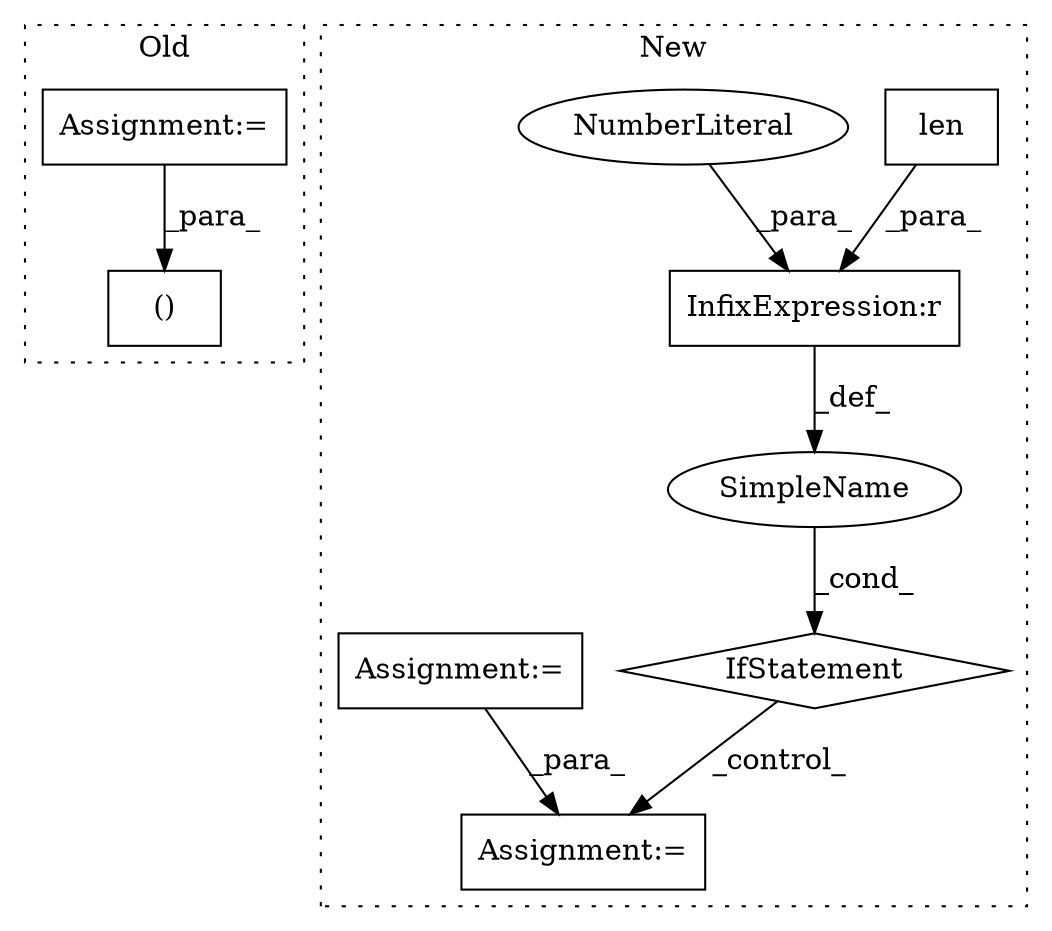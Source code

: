digraph G {
subgraph cluster0 {
1 [label="()" a="106" s="14144" l="30" shape="box"];
8 [label="Assignment:=" a="7" s="14018" l="1" shape="box"];
label = "Old";
style="dotted";
}
subgraph cluster1 {
2 [label="len" a="32" s="14175,14184" l="4,1" shape="box"];
3 [label="InfixExpression:r" a="27" s="14185" l="4" shape="box"];
4 [label="IfStatement" a="25" s="14171,14190" l="4,2" shape="diamond"];
5 [label="NumberLiteral" a="34" s="14189" l="1" shape="ellipse"];
6 [label="Assignment:=" a="7" s="14374" l="1" shape="box"];
7 [label="SimpleName" a="42" s="" l="" shape="ellipse"];
9 [label="Assignment:=" a="7" s="14154" l="1" shape="box"];
label = "New";
style="dotted";
}
2 -> 3 [label="_para_"];
3 -> 7 [label="_def_"];
4 -> 6 [label="_control_"];
5 -> 3 [label="_para_"];
7 -> 4 [label="_cond_"];
8 -> 1 [label="_para_"];
9 -> 6 [label="_para_"];
}
